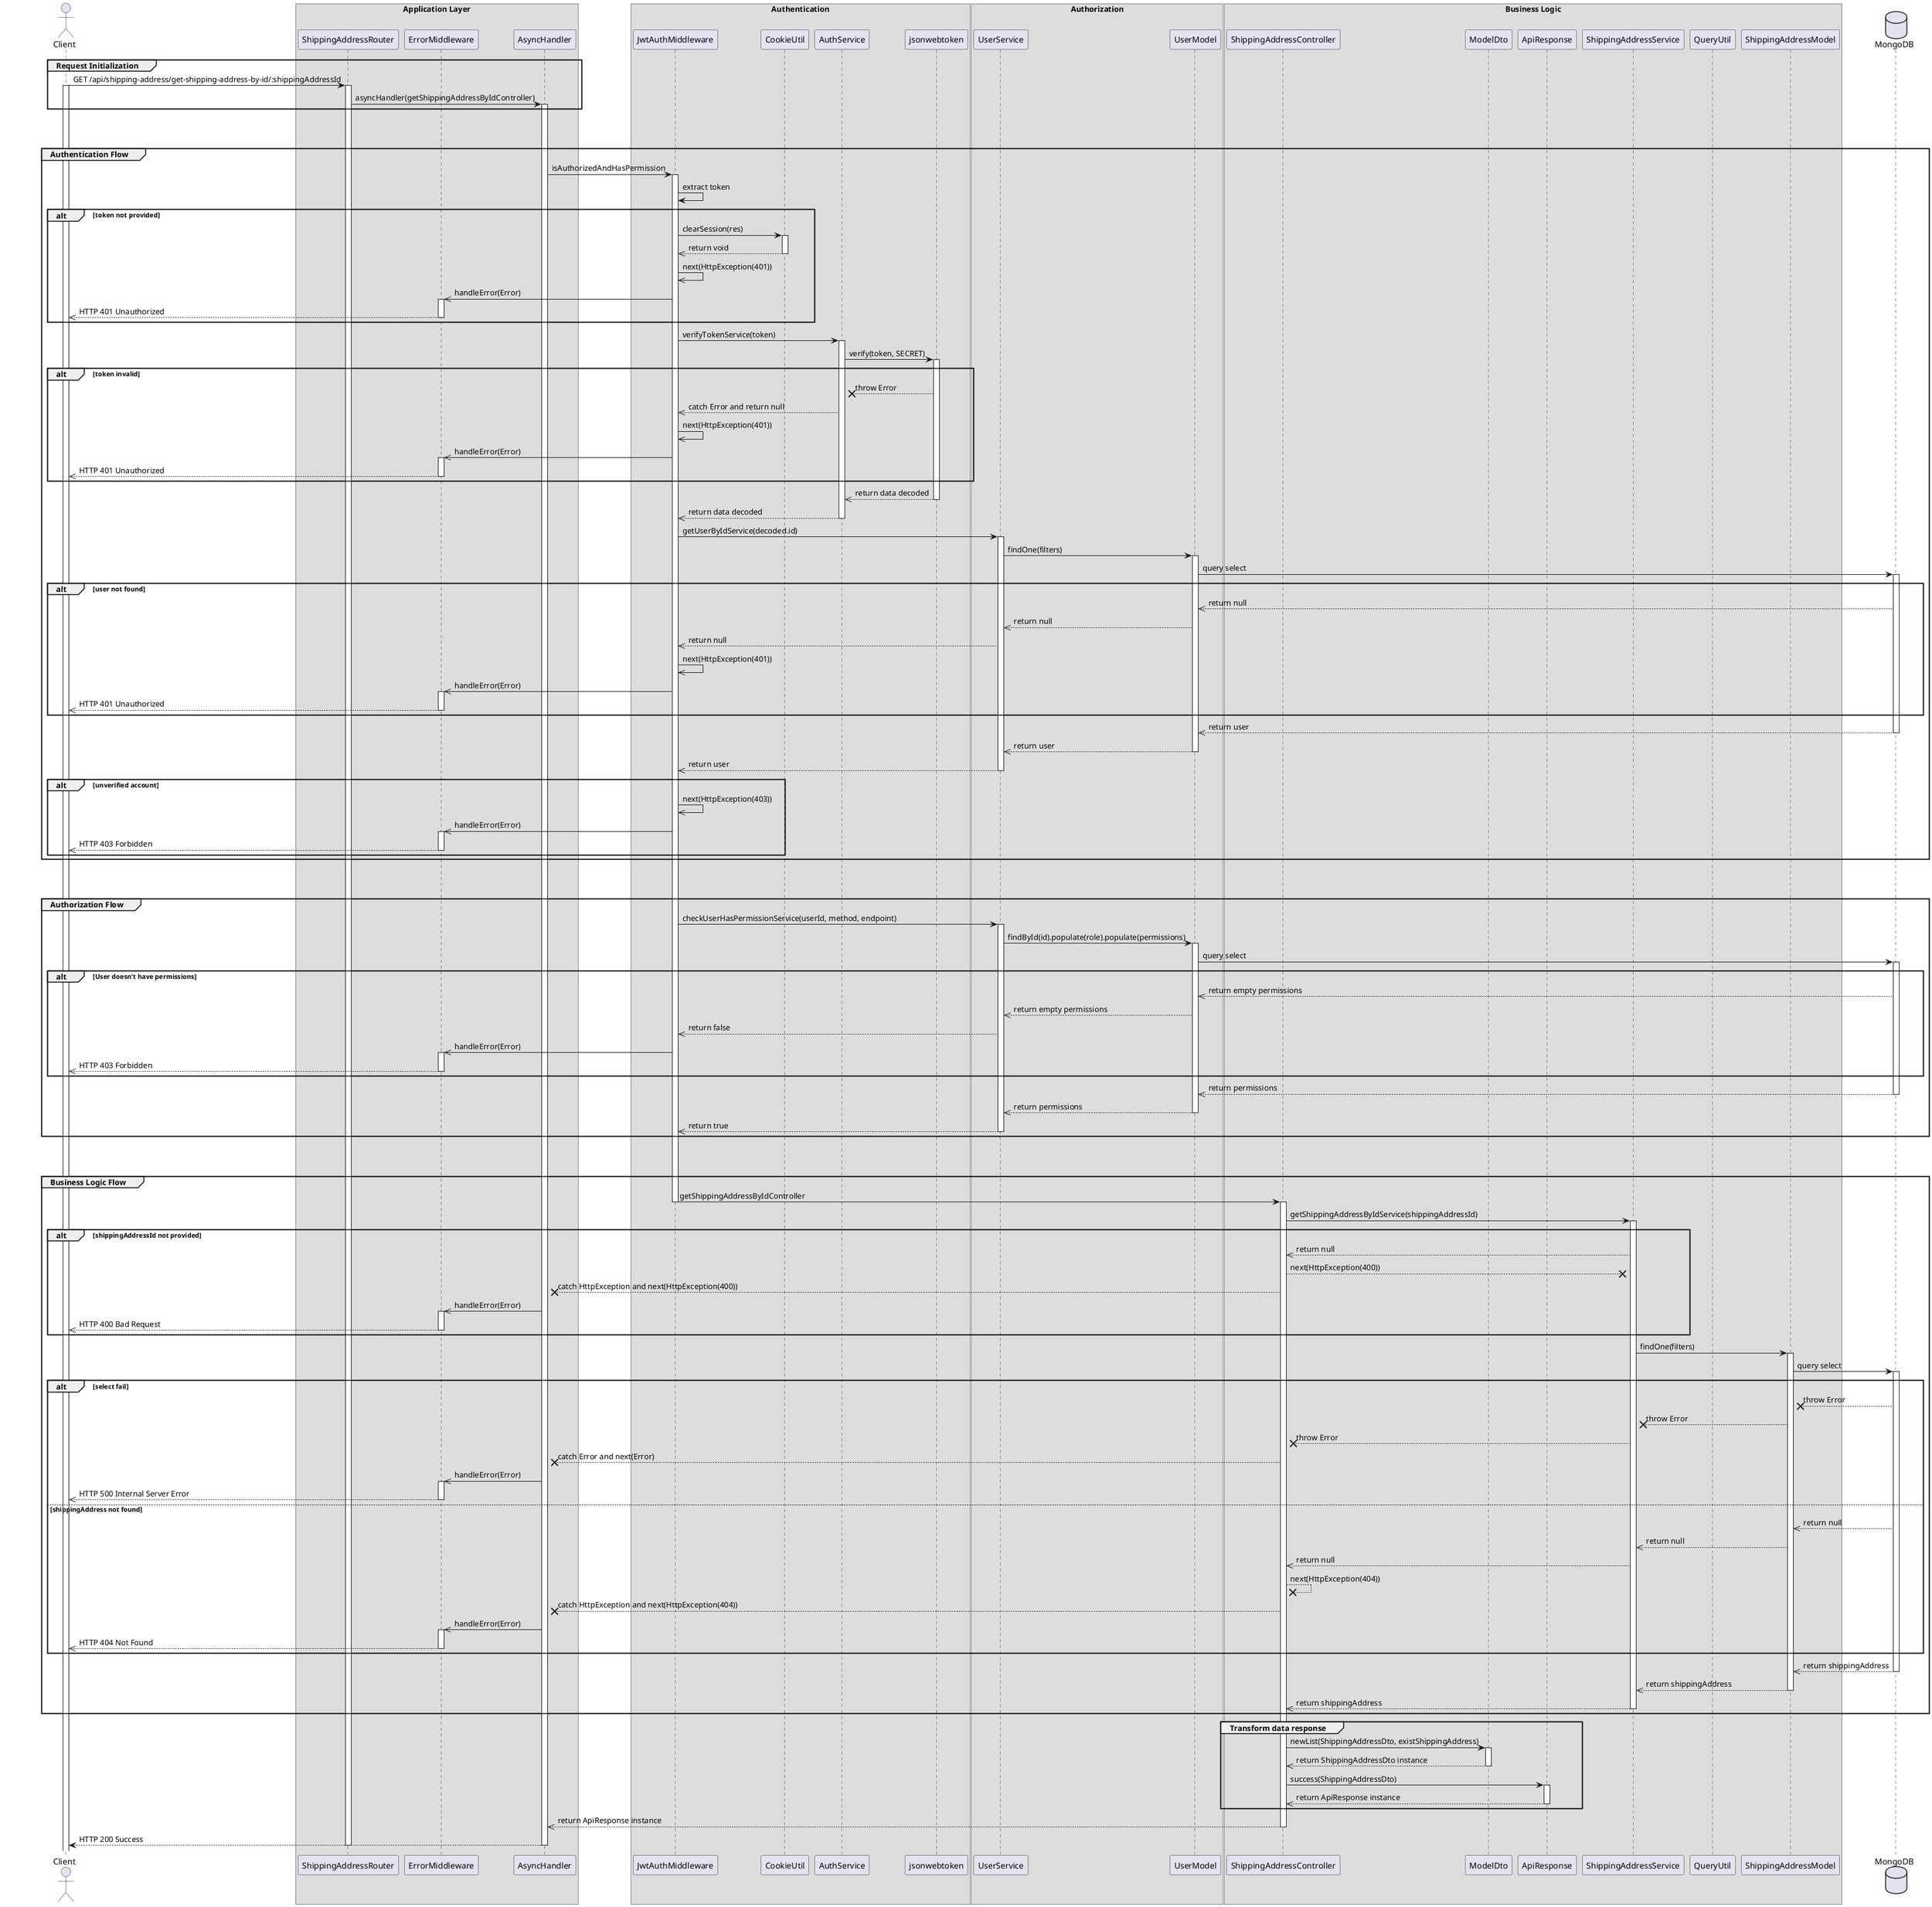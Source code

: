 @startuml View Detail Shipping Address

actor Client

box "Application Layer"
participant ShippingAddressRouter 
participant ErrorMiddleware 
participant AsyncHandler 
end box

box "Authentication"
participant JwtAuthMiddleware 
participant CookieUtil
participant AuthService
participant jsonwebtoken
end box

box "Authorization"
participant UserService 
participant UserModel
end box

box "Business Logic"
participant ShippingAddressController
participant ModelDto
participant ApiResponse
participant ShippingAddressService
participant QueryUtil
participant ShippingAddressModel
end box

database MongoDB

' Step 1
group Request Initialization
    Client -> ShippingAddressRouter: GET /api/shipping-address/get-shipping-address-by-id/:shippingAddressId
    activate Client
    activate ShippingAddressRouter
    ShippingAddressRouter -> AsyncHandler: asyncHandler(getShippingAddressByIdController)
    activate AsyncHandler
end

break
break

' Step 2
group Authentication Flow
    AsyncHandler -> JwtAuthMiddleware: isAuthorizedAndHasPermission
    activate JwtAuthMiddleware

    JwtAuthMiddleware -> JwtAuthMiddleware: extract token
    alt token not provided
        JwtAuthMiddleware -> CookieUtil: clearSession(res)
        activate CookieUtil
        CookieUtil -->> JwtAuthMiddleware: return void
        deactivate CookieUtil
        JwtAuthMiddleware ->> JwtAuthMiddleware: next(HttpException(401))
        JwtAuthMiddleware ->> ErrorMiddleware: handleError(Error)
        activate ErrorMiddleware
        ErrorMiddleware -->> Client: HTTP 401 Unauthorized
        deactivate ErrorMiddleware
    end 

    JwtAuthMiddleware -> AuthService: verifyTokenService(token)
    activate AuthService
    AuthService -> jsonwebtoken: verify(token, SECRET)
    activate jsonwebtoken
    alt token invalid
        jsonwebtoken --x AuthService: throw Error
        AuthService -->> JwtAuthMiddleware: catch Error and return null
        JwtAuthMiddleware ->> JwtAuthMiddleware: next(HttpException(401))
        JwtAuthMiddleware ->> ErrorMiddleware: handleError(Error)
        activate ErrorMiddleware
        ErrorMiddleware -->> Client: HTTP 401 Unauthorized
        deactivate ErrorMiddleware
    end

    jsonwebtoken -->> AuthService: return data decoded
    deactivate jsonwebtoken
    AuthService -->> JwtAuthMiddleware: return data decoded
    deactivate AuthService
    JwtAuthMiddleware -> UserService: getUserByIdService(decoded.id)
    activate UserService
    UserService -> UserModel: findOne(filters)
    activate UserModel
    UserModel -> MongoDB: query select
    activate MongoDB

    alt user not found
        MongoDB -->> UserModel: return null
        UserModel -->> UserService: return null
        UserService -->> JwtAuthMiddleware: return null
        JwtAuthMiddleware ->> JwtAuthMiddleware: next(HttpException(401))
        JwtAuthMiddleware ->> ErrorMiddleware: handleError(Error)
        activate ErrorMiddleware
        ErrorMiddleware -->> Client: HTTP 401 Unauthorized
        deactivate ErrorMiddleware
    end

    MongoDB -->> UserModel: return user
    deactivate MongoDB
    UserModel -->> UserService: return user
    deactivate UserModel
    UserService -->> JwtAuthMiddleware: return user
    deactivate UserService

    alt unverified account
        JwtAuthMiddleware ->> JwtAuthMiddleware: next(HttpException(403))
        JwtAuthMiddleware ->> ErrorMiddleware: handleError(Error)
        activate ErrorMiddleware
        ErrorMiddleware -->> Client: HTTP 403 Forbidden
        deactivate ErrorMiddleware
    end
end

break
break

' Step 3
group Authorization Flow
    JwtAuthMiddleware -> UserService: checkUserHasPermissionService(userId, method, endpoint)
    activate UserService
    UserService -> UserModel: findById(id).populate(role).populate(permissions)
    activate UserModel
    UserModel -> MongoDB: query select
    activate MongoDB

    alt User doesn't have permissions 
        MongoDB -->> UserModel: return empty permissions
        UserModel -->> UserService: return empty permissions
        UserService -->> JwtAuthMiddleware: return false
        JwtAuthMiddleware ->> ErrorMiddleware: handleError(Error)
        activate ErrorMiddleware
        ErrorMiddleware -->> Client: HTTP 403 Forbidden
        deactivate ErrorMiddleware
    end

    MongoDB -->> UserModel: return permissions
    deactivate MongoDB
    UserModel -->> UserService: return permissions
    deactivate UserModel
    UserService -->> JwtAuthMiddleware: return true
    deactivate UserService
end

break
break


' Step 4
group Business Logic Flow
    JwtAuthMiddleware -> ShippingAddressController: getShippingAddressByIdController
    deactivate JwtAuthMiddleware
    activate ShippingAddressController
    ShippingAddressController -> ShippingAddressService: getShippingAddressByIdService(shippingAddressId)
    activate ShippingAddressService
    
    alt shippingAddressId not provided
        ShippingAddressService -->> ShippingAddressController: return null
        ShippingAddressController --x ShippingAddressService: next(HttpException(400))
        ShippingAddressController --x AsyncHandler: catch HttpException and next(HttpException(400))
        AsyncHandler ->> ErrorMiddleware: handleError(Error)
        activate ErrorMiddleware
        ErrorMiddleware -->> Client: HTTP 400 Bad Request
        deactivate ErrorMiddleware
    end
    
    ShippingAddressService -> ShippingAddressModel: findOne(filters)
    activate ShippingAddressModel
    ShippingAddressModel -> MongoDB: query select
    activate MongoDB

    alt select fail
        MongoDB --x ShippingAddressModel: throw Error
        ShippingAddressModel --x ShippingAddressService: throw Error
        ShippingAddressService --x ShippingAddressController: throw Error
        ShippingAddressController --x AsyncHandler: catch Error and next(Error)
        AsyncHandler ->> ErrorMiddleware: handleError(Error)
        activate ErrorMiddleware
        ErrorMiddleware -->> Client: HTTP 500 Internal Server Error
        deactivate ErrorMiddleware
    else shippingAddress not found
        MongoDB -->> ShippingAddressModel: return null
        ShippingAddressModel -->> ShippingAddressService: return null
        ShippingAddressService -->> ShippingAddressController: return null
        ShippingAddressController --x ShippingAddressController: next(HttpException(404))
        ShippingAddressController --x AsyncHandler: catch HttpException and next(HttpException(404))
        AsyncHandler ->> ErrorMiddleware: handleError(Error)
        activate ErrorMiddleware
        ErrorMiddleware -->> Client: HTTP 404 Not Found
        deactivate ErrorMiddleware
    end

    MongoDB -->> ShippingAddressModel: return shippingAddress
    deactivate MongoDB
    ShippingAddressModel -->> ShippingAddressService: return shippingAddress
    deactivate ShippingAddressModel
    ShippingAddressService -->> ShippingAddressController: return shippingAddress
    deactivate ShippingAddressService


end

group Transform data response
    ShippingAddressController -> ModelDto: newList(ShippingAddressDto, existShippingAddress)
    activate ModelDto
    ModelDto -->> ShippingAddressController: return ShippingAddressDto instance
    deactivate ModelDto

    ShippingAddressController -> ApiResponse: success(ShippingAddressDto)
    activate ApiResponse
    ApiResponse -->> ShippingAddressController: return ApiResponse instance
    deactivate ApiResponse 
end

ShippingAddressController -->> AsyncHandler: return ApiResponse instance
deactivate ShippingAddressController
AsyncHandler --> Client: HTTP 200 Success
deactivate AsyncHandler
deactivate ShippingAddressRouter

@enduml